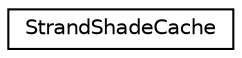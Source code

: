 digraph G
{
  edge [fontname="Helvetica",fontsize="10",labelfontname="Helvetica",labelfontsize="10"];
  node [fontname="Helvetica",fontsize="10",shape=record];
  rankdir=LR;
  Node1 [label="StrandShadeCache",height=0.2,width=0.4,color="black", fillcolor="white", style="filled",URL="$db/de2/structStrandShadeCache.html"];
}

